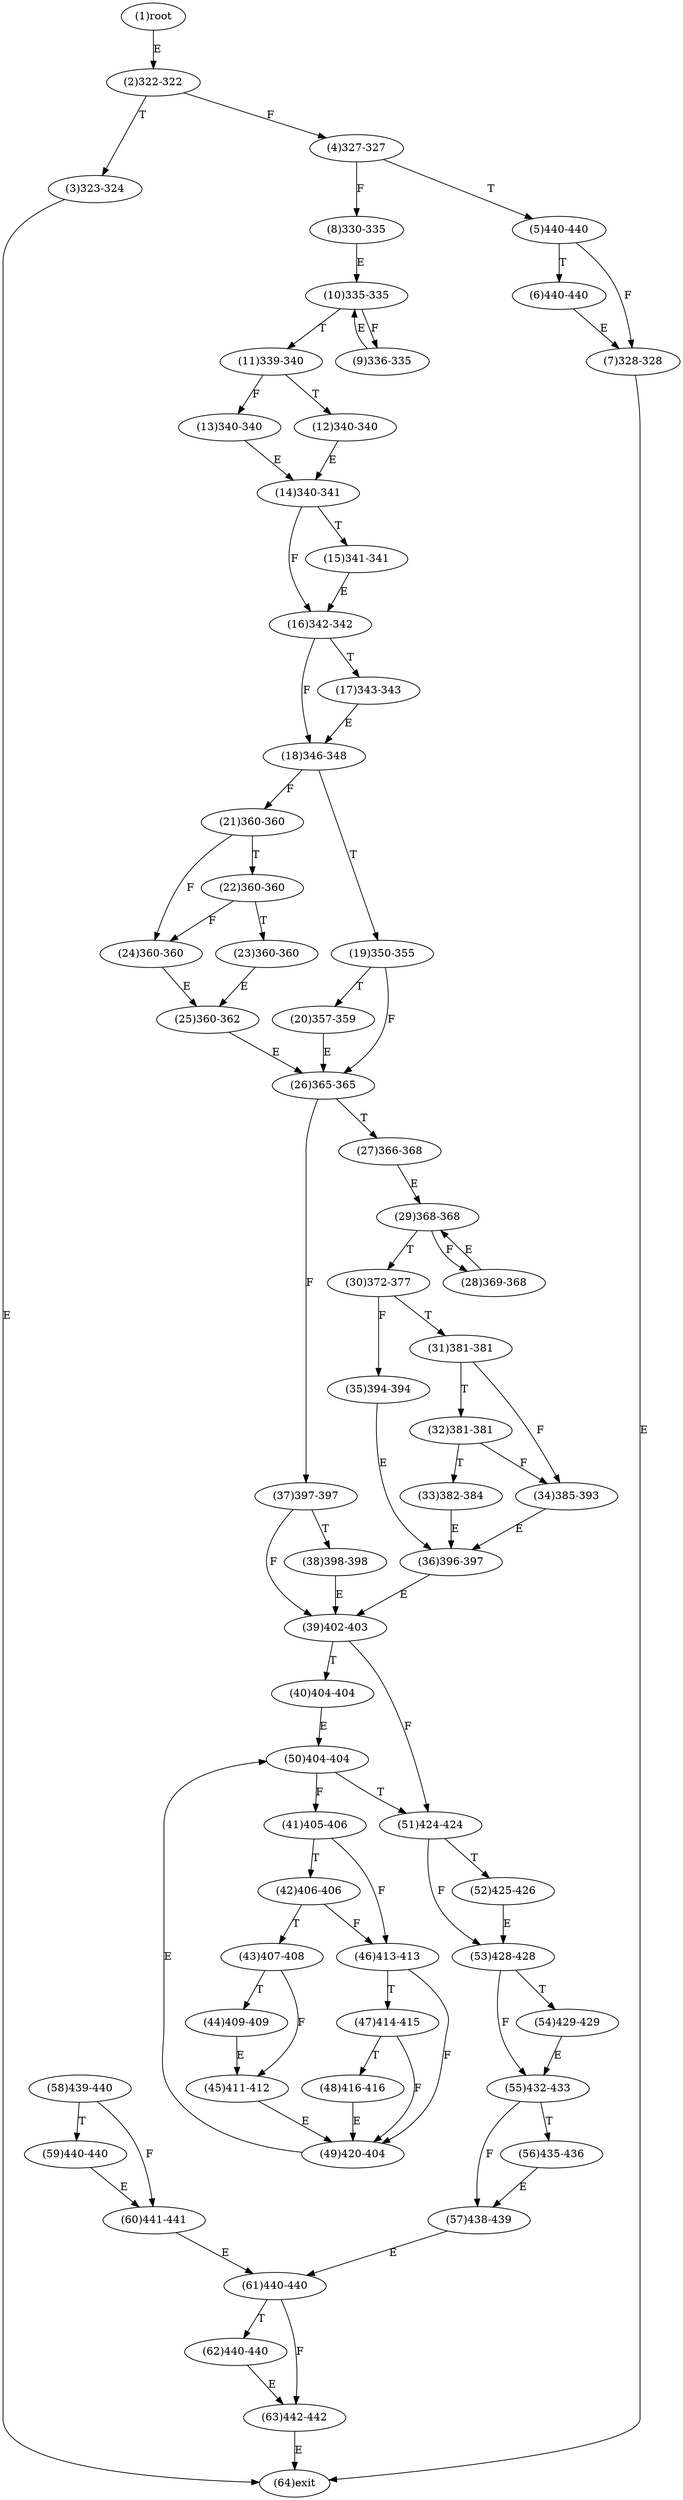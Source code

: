digraph "" { 
1[ label="(1)root"];
2[ label="(2)322-322"];
3[ label="(3)323-324"];
4[ label="(4)327-327"];
5[ label="(5)440-440"];
6[ label="(6)440-440"];
7[ label="(7)328-328"];
8[ label="(8)330-335"];
9[ label="(9)336-335"];
10[ label="(10)335-335"];
11[ label="(11)339-340"];
12[ label="(12)340-340"];
13[ label="(13)340-340"];
14[ label="(14)340-341"];
15[ label="(15)341-341"];
17[ label="(17)343-343"];
16[ label="(16)342-342"];
19[ label="(19)350-355"];
18[ label="(18)346-348"];
21[ label="(21)360-360"];
20[ label="(20)357-359"];
23[ label="(23)360-360"];
22[ label="(22)360-360"];
25[ label="(25)360-362"];
24[ label="(24)360-360"];
27[ label="(27)366-368"];
26[ label="(26)365-365"];
29[ label="(29)368-368"];
28[ label="(28)369-368"];
31[ label="(31)381-381"];
30[ label="(30)372-377"];
34[ label="(34)385-393"];
35[ label="(35)394-394"];
32[ label="(32)381-381"];
33[ label="(33)382-384"];
38[ label="(38)398-398"];
39[ label="(39)402-403"];
36[ label="(36)396-397"];
37[ label="(37)397-397"];
42[ label="(42)406-406"];
43[ label="(43)407-408"];
40[ label="(40)404-404"];
41[ label="(41)405-406"];
46[ label="(46)413-413"];
47[ label="(47)414-415"];
44[ label="(44)409-409"];
45[ label="(45)411-412"];
51[ label="(51)424-424"];
50[ label="(50)404-404"];
49[ label="(49)420-404"];
48[ label="(48)416-416"];
55[ label="(55)432-433"];
54[ label="(54)429-429"];
53[ label="(53)428-428"];
52[ label="(52)425-426"];
59[ label="(59)440-440"];
58[ label="(58)439-440"];
57[ label="(57)438-439"];
56[ label="(56)435-436"];
63[ label="(63)442-442"];
62[ label="(62)440-440"];
61[ label="(61)440-440"];
60[ label="(60)441-441"];
64[ label="(64)exit"];
1->2[ label="E"];
2->4[ label="F"];
2->3[ label="T"];
3->64[ label="E"];
4->8[ label="F"];
4->5[ label="T"];
5->7[ label="F"];
5->6[ label="T"];
6->7[ label="E"];
7->64[ label="E"];
8->10[ label="E"];
9->10[ label="E"];
10->9[ label="F"];
10->11[ label="T"];
11->13[ label="F"];
11->12[ label="T"];
12->14[ label="E"];
13->14[ label="E"];
14->16[ label="F"];
14->15[ label="T"];
15->16[ label="E"];
16->18[ label="F"];
16->17[ label="T"];
17->18[ label="E"];
18->21[ label="F"];
18->19[ label="T"];
19->26[ label="F"];
19->20[ label="T"];
20->26[ label="E"];
21->24[ label="F"];
21->22[ label="T"];
22->24[ label="F"];
22->23[ label="T"];
23->25[ label="E"];
24->25[ label="E"];
25->26[ label="E"];
26->37[ label="F"];
26->27[ label="T"];
27->29[ label="E"];
28->29[ label="E"];
29->28[ label="F"];
29->30[ label="T"];
30->35[ label="F"];
30->31[ label="T"];
31->34[ label="F"];
31->32[ label="T"];
32->34[ label="F"];
32->33[ label="T"];
33->36[ label="E"];
34->36[ label="E"];
35->36[ label="E"];
36->39[ label="E"];
37->39[ label="F"];
37->38[ label="T"];
38->39[ label="E"];
39->51[ label="F"];
39->40[ label="T"];
40->50[ label="E"];
41->46[ label="F"];
41->42[ label="T"];
42->46[ label="F"];
42->43[ label="T"];
43->45[ label="F"];
43->44[ label="T"];
44->45[ label="E"];
45->49[ label="E"];
46->49[ label="F"];
46->47[ label="T"];
47->49[ label="F"];
47->48[ label="T"];
48->49[ label="E"];
49->50[ label="E"];
50->41[ label="F"];
50->51[ label="T"];
51->53[ label="F"];
51->52[ label="T"];
52->53[ label="E"];
53->55[ label="F"];
53->54[ label="T"];
54->55[ label="E"];
55->57[ label="F"];
55->56[ label="T"];
56->57[ label="E"];
57->61[ label="E"];
58->60[ label="F"];
58->59[ label="T"];
59->60[ label="E"];
60->61[ label="E"];
61->63[ label="F"];
61->62[ label="T"];
62->63[ label="E"];
63->64[ label="E"];
}